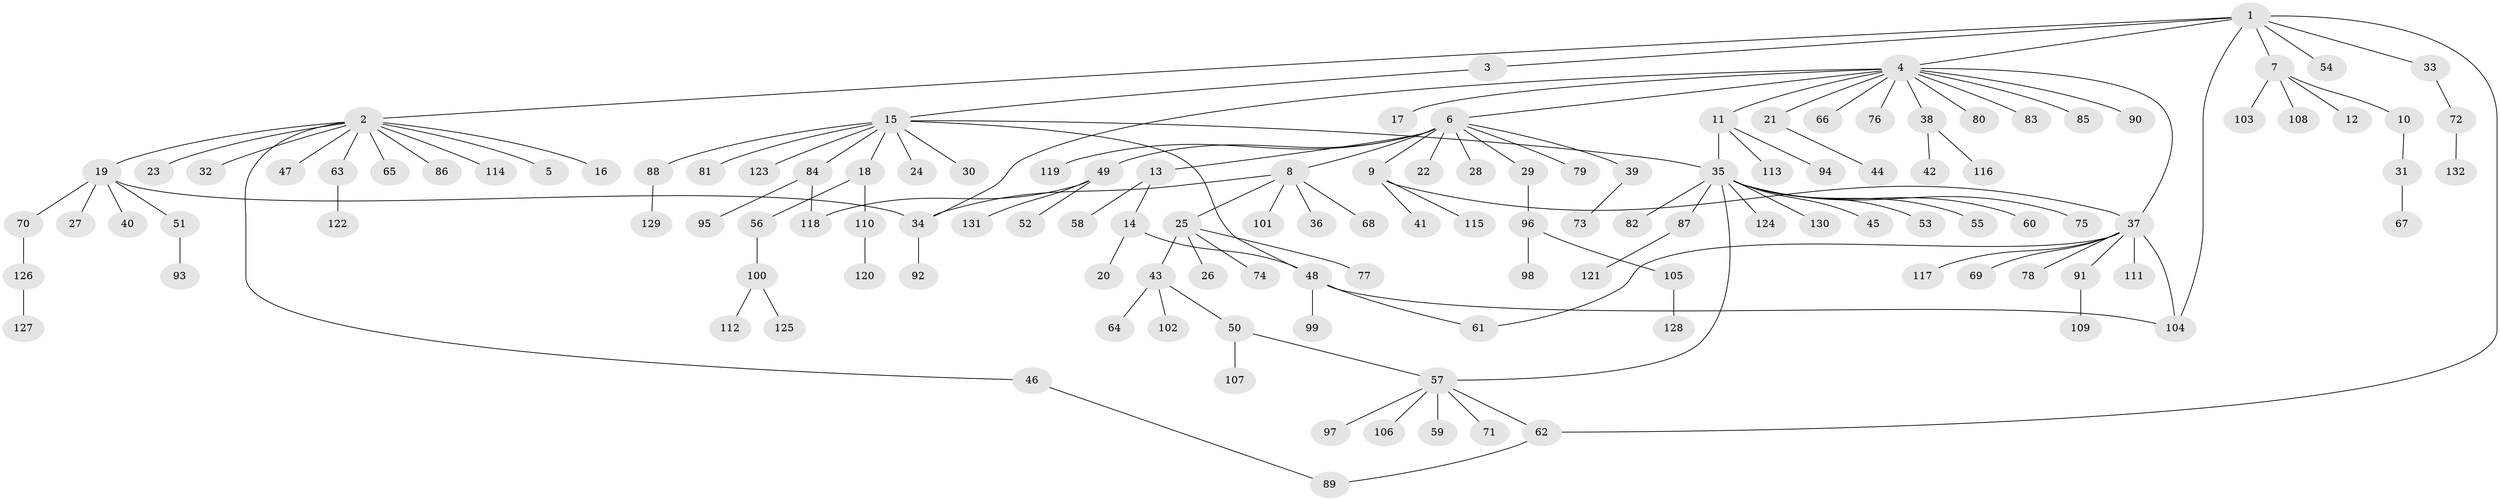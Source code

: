 // coarse degree distribution, {16: 0.02564102564102564, 15: 0.02564102564102564, 1: 0.6923076923076923, 3: 0.05128205128205128, 8: 0.02564102564102564, 2: 0.10256410256410256, 6: 0.05128205128205128, 4: 0.02564102564102564}
// Generated by graph-tools (version 1.1) at 2025/18/03/04/25 18:18:13]
// undirected, 132 vertices, 143 edges
graph export_dot {
graph [start="1"]
  node [color=gray90,style=filled];
  1;
  2;
  3;
  4;
  5;
  6;
  7;
  8;
  9;
  10;
  11;
  12;
  13;
  14;
  15;
  16;
  17;
  18;
  19;
  20;
  21;
  22;
  23;
  24;
  25;
  26;
  27;
  28;
  29;
  30;
  31;
  32;
  33;
  34;
  35;
  36;
  37;
  38;
  39;
  40;
  41;
  42;
  43;
  44;
  45;
  46;
  47;
  48;
  49;
  50;
  51;
  52;
  53;
  54;
  55;
  56;
  57;
  58;
  59;
  60;
  61;
  62;
  63;
  64;
  65;
  66;
  67;
  68;
  69;
  70;
  71;
  72;
  73;
  74;
  75;
  76;
  77;
  78;
  79;
  80;
  81;
  82;
  83;
  84;
  85;
  86;
  87;
  88;
  89;
  90;
  91;
  92;
  93;
  94;
  95;
  96;
  97;
  98;
  99;
  100;
  101;
  102;
  103;
  104;
  105;
  106;
  107;
  108;
  109;
  110;
  111;
  112;
  113;
  114;
  115;
  116;
  117;
  118;
  119;
  120;
  121;
  122;
  123;
  124;
  125;
  126;
  127;
  128;
  129;
  130;
  131;
  132;
  1 -- 2;
  1 -- 3;
  1 -- 4;
  1 -- 7;
  1 -- 33;
  1 -- 54;
  1 -- 62;
  1 -- 104;
  2 -- 5;
  2 -- 16;
  2 -- 19;
  2 -- 23;
  2 -- 32;
  2 -- 46;
  2 -- 47;
  2 -- 63;
  2 -- 65;
  2 -- 86;
  2 -- 114;
  3 -- 15;
  4 -- 6;
  4 -- 11;
  4 -- 17;
  4 -- 21;
  4 -- 34;
  4 -- 37;
  4 -- 38;
  4 -- 66;
  4 -- 76;
  4 -- 80;
  4 -- 83;
  4 -- 85;
  4 -- 90;
  6 -- 8;
  6 -- 9;
  6 -- 13;
  6 -- 22;
  6 -- 28;
  6 -- 29;
  6 -- 39;
  6 -- 49;
  6 -- 79;
  6 -- 119;
  7 -- 10;
  7 -- 12;
  7 -- 103;
  7 -- 108;
  8 -- 25;
  8 -- 34;
  8 -- 36;
  8 -- 68;
  8 -- 101;
  9 -- 37;
  9 -- 41;
  9 -- 115;
  10 -- 31;
  11 -- 35;
  11 -- 94;
  11 -- 113;
  13 -- 14;
  13 -- 58;
  14 -- 20;
  14 -- 48;
  15 -- 18;
  15 -- 24;
  15 -- 30;
  15 -- 35;
  15 -- 48;
  15 -- 81;
  15 -- 84;
  15 -- 88;
  15 -- 123;
  18 -- 56;
  18 -- 110;
  19 -- 27;
  19 -- 34;
  19 -- 40;
  19 -- 51;
  19 -- 70;
  21 -- 44;
  25 -- 26;
  25 -- 43;
  25 -- 74;
  25 -- 77;
  29 -- 96;
  31 -- 67;
  33 -- 72;
  34 -- 92;
  35 -- 45;
  35 -- 53;
  35 -- 55;
  35 -- 57;
  35 -- 60;
  35 -- 75;
  35 -- 82;
  35 -- 87;
  35 -- 124;
  35 -- 130;
  37 -- 61;
  37 -- 69;
  37 -- 78;
  37 -- 91;
  37 -- 104;
  37 -- 111;
  37 -- 117;
  38 -- 42;
  38 -- 116;
  39 -- 73;
  43 -- 50;
  43 -- 64;
  43 -- 102;
  46 -- 89;
  48 -- 61;
  48 -- 99;
  48 -- 104;
  49 -- 52;
  49 -- 118;
  49 -- 131;
  50 -- 57;
  50 -- 107;
  51 -- 93;
  56 -- 100;
  57 -- 59;
  57 -- 62;
  57 -- 71;
  57 -- 97;
  57 -- 106;
  62 -- 89;
  63 -- 122;
  70 -- 126;
  72 -- 132;
  84 -- 95;
  84 -- 118;
  87 -- 121;
  88 -- 129;
  91 -- 109;
  96 -- 98;
  96 -- 105;
  100 -- 112;
  100 -- 125;
  105 -- 128;
  110 -- 120;
  126 -- 127;
}
